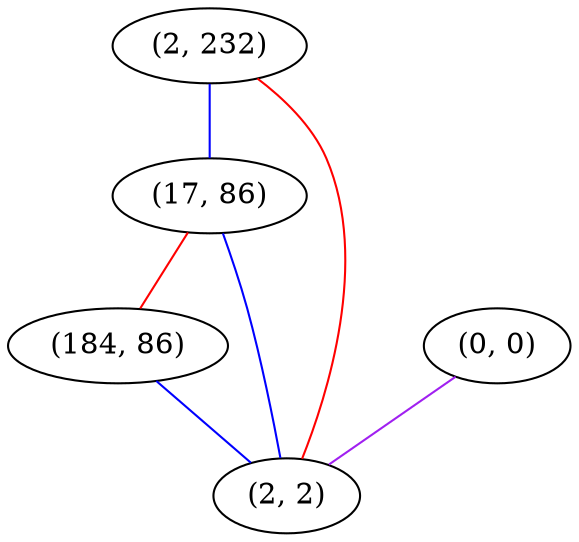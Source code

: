 graph "" {
"(2, 232)";
"(0, 0)";
"(17, 86)";
"(184, 86)";
"(2, 2)";
"(2, 232)" -- "(17, 86)"  [color=blue, key=0, weight=3];
"(2, 232)" -- "(2, 2)"  [color=red, key=0, weight=1];
"(0, 0)" -- "(2, 2)"  [color=purple, key=0, weight=4];
"(17, 86)" -- "(184, 86)"  [color=red, key=0, weight=1];
"(17, 86)" -- "(2, 2)"  [color=blue, key=0, weight=3];
"(184, 86)" -- "(2, 2)"  [color=blue, key=0, weight=3];
}
